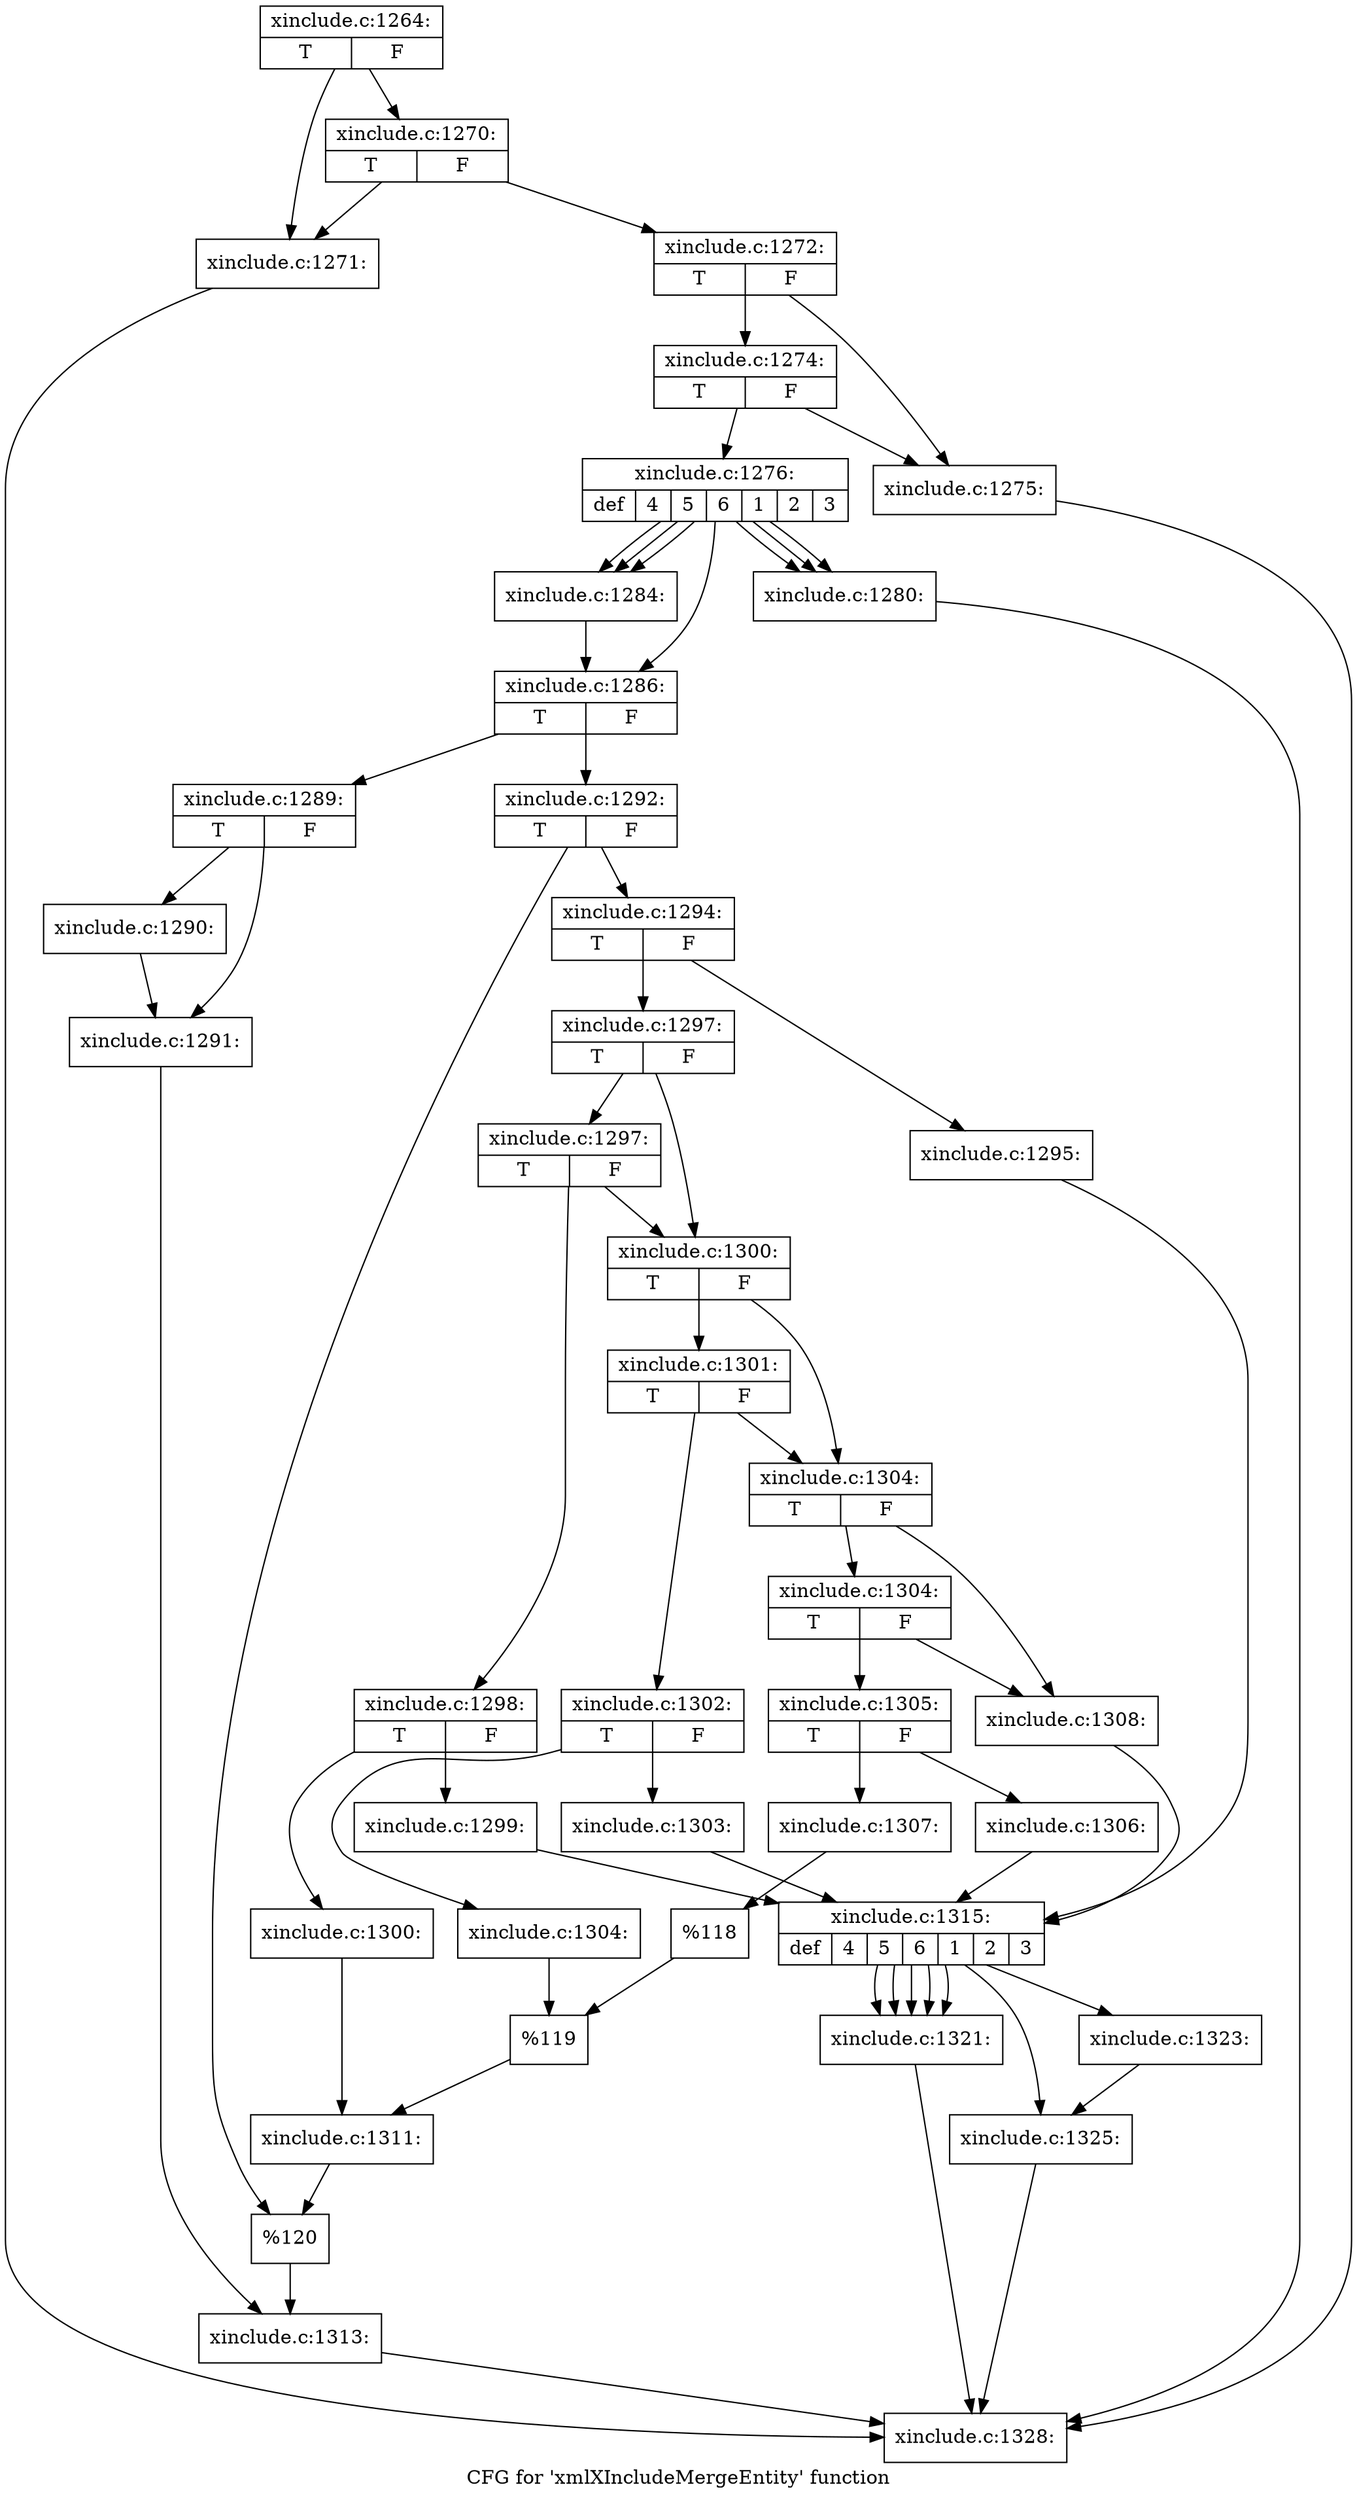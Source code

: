 digraph "CFG for 'xmlXIncludeMergeEntity' function" {
	label="CFG for 'xmlXIncludeMergeEntity' function";

	Node0x5567130 [shape=record,label="{xinclude.c:1264:|{<s0>T|<s1>F}}"];
	Node0x5567130 -> Node0x5570fc0;
	Node0x5567130 -> Node0x5571060;
	Node0x5571060 [shape=record,label="{xinclude.c:1270:|{<s0>T|<s1>F}}"];
	Node0x5571060 -> Node0x5570fc0;
	Node0x5571060 -> Node0x5571010;
	Node0x5570fc0 [shape=record,label="{xinclude.c:1271:}"];
	Node0x5570fc0 -> Node0x5567650;
	Node0x5571010 [shape=record,label="{xinclude.c:1272:|{<s0>T|<s1>F}}"];
	Node0x5571010 -> Node0x5571c10;
	Node0x5571010 -> Node0x5571cb0;
	Node0x5571cb0 [shape=record,label="{xinclude.c:1274:|{<s0>T|<s1>F}}"];
	Node0x5571cb0 -> Node0x5571c10;
	Node0x5571cb0 -> Node0x5571c60;
	Node0x5571c10 [shape=record,label="{xinclude.c:1275:}"];
	Node0x5571c10 -> Node0x5567650;
	Node0x5571c60 [shape=record,label="{xinclude.c:1276:|{<s0>def|<s1>4|<s2>5|<s3>6|<s4>1|<s5>2|<s6>3}}"];
	Node0x5571c60 -> Node0x5572250;
	Node0x5571c60 -> Node0x55727a0;
	Node0x5571c60 -> Node0x55727a0;
	Node0x5571c60 -> Node0x55727a0;
	Node0x5571c60 -> Node0x5572880;
	Node0x5571c60 -> Node0x5572880;
	Node0x5571c60 -> Node0x5572880;
	Node0x55727a0 [shape=record,label="{xinclude.c:1280:}"];
	Node0x55727a0 -> Node0x5567650;
	Node0x5572880 [shape=record,label="{xinclude.c:1284:}"];
	Node0x5572880 -> Node0x5572250;
	Node0x5572250 [shape=record,label="{xinclude.c:1286:|{<s0>T|<s1>F}}"];
	Node0x5572250 -> Node0x5572460;
	Node0x5572250 -> Node0x5573600;
	Node0x5572460 [shape=record,label="{xinclude.c:1289:|{<s0>T|<s1>F}}"];
	Node0x5572460 -> Node0x55740a0;
	Node0x5572460 -> Node0x55740f0;
	Node0x55740a0 [shape=record,label="{xinclude.c:1290:}"];
	Node0x55740a0 -> Node0x55740f0;
	Node0x55740f0 [shape=record,label="{xinclude.c:1291:}"];
	Node0x55740f0 -> Node0x5573650;
	Node0x5573600 [shape=record,label="{xinclude.c:1292:|{<s0>T|<s1>F}}"];
	Node0x5573600 -> Node0x5574ed0;
	Node0x5573600 -> Node0x5575390;
	Node0x5574ed0 [shape=record,label="{xinclude.c:1294:|{<s0>T|<s1>F}}"];
	Node0x5574ed0 -> Node0x55755b0;
	Node0x5574ed0 -> Node0x5575600;
	Node0x55755b0 [shape=record,label="{xinclude.c:1295:}"];
	Node0x55755b0 -> Node0x5575930;
	Node0x5575600 [shape=record,label="{xinclude.c:1297:|{<s0>T|<s1>F}}"];
	Node0x5575600 -> Node0x5573240;
	Node0x5575600 -> Node0x5574fd0;
	Node0x5573240 [shape=record,label="{xinclude.c:1297:|{<s0>T|<s1>F}}"];
	Node0x5573240 -> Node0x5572ee0;
	Node0x5573240 -> Node0x5574fd0;
	Node0x5572ee0 [shape=record,label="{xinclude.c:1298:|{<s0>T|<s1>F}}"];
	Node0x5572ee0 -> Node0x5576890;
	Node0x5572ee0 -> Node0x5576840;
	Node0x5576840 [shape=record,label="{xinclude.c:1299:}"];
	Node0x5576840 -> Node0x5575930;
	Node0x5576890 [shape=record,label="{xinclude.c:1300:}"];
	Node0x5576890 -> Node0x5574f80;
	Node0x5574fd0 [shape=record,label="{xinclude.c:1300:|{<s0>T|<s1>F}}"];
	Node0x5574fd0 -> Node0x5577120;
	Node0x5574fd0 -> Node0x55770d0;
	Node0x5577120 [shape=record,label="{xinclude.c:1301:|{<s0>T|<s1>F}}"];
	Node0x5577120 -> Node0x5577030;
	Node0x5577120 -> Node0x55770d0;
	Node0x5577030 [shape=record,label="{xinclude.c:1302:|{<s0>T|<s1>F}}"];
	Node0x5577030 -> Node0x55779c0;
	Node0x5577030 -> Node0x5577970;
	Node0x5577970 [shape=record,label="{xinclude.c:1303:}"];
	Node0x5577970 -> Node0x5575930;
	Node0x55779c0 [shape=record,label="{xinclude.c:1304:}"];
	Node0x55779c0 -> Node0x5577080;
	Node0x55770d0 [shape=record,label="{xinclude.c:1304:|{<s0>T|<s1>F}}"];
	Node0x55770d0 -> Node0x5578250;
	Node0x55770d0 -> Node0x5578200;
	Node0x5578250 [shape=record,label="{xinclude.c:1304:|{<s0>T|<s1>F}}"];
	Node0x5578250 -> Node0x5578160;
	Node0x5578250 -> Node0x5578200;
	Node0x5578160 [shape=record,label="{xinclude.c:1305:|{<s0>T|<s1>F}}"];
	Node0x5578160 -> Node0x5578af0;
	Node0x5578160 -> Node0x5578aa0;
	Node0x5578aa0 [shape=record,label="{xinclude.c:1306:}"];
	Node0x5578aa0 -> Node0x5575930;
	Node0x5578af0 [shape=record,label="{xinclude.c:1307:}"];
	Node0x5578af0 -> Node0x55781b0;
	Node0x5578200 [shape=record,label="{xinclude.c:1308:}"];
	Node0x5578200 -> Node0x5575930;
	Node0x55781b0 [shape=record,label="{%118}"];
	Node0x55781b0 -> Node0x5577080;
	Node0x5577080 [shape=record,label="{%119}"];
	Node0x5577080 -> Node0x5574f80;
	Node0x5574f80 [shape=record,label="{xinclude.c:1311:}"];
	Node0x5574f80 -> Node0x5575390;
	Node0x5575390 [shape=record,label="{%120}"];
	Node0x5575390 -> Node0x5573650;
	Node0x5573650 [shape=record,label="{xinclude.c:1313:}"];
	Node0x5573650 -> Node0x5567650;
	Node0x5575930 [shape=record,label="{xinclude.c:1315:|{<s0>def|<s1>4|<s2>5|<s3>6|<s4>1|<s5>2|<s6>3}}"];
	Node0x5575930 -> Node0x55797d0;
	Node0x5575930 -> Node0x5579d20;
	Node0x5575930 -> Node0x5579d20;
	Node0x5575930 -> Node0x5579d20;
	Node0x5575930 -> Node0x5579d20;
	Node0x5575930 -> Node0x5579d20;
	Node0x5575930 -> Node0x5579e00;
	Node0x5579d20 [shape=record,label="{xinclude.c:1321:}"];
	Node0x5579d20 -> Node0x5567650;
	Node0x5579e00 [shape=record,label="{xinclude.c:1323:}"];
	Node0x5579e00 -> Node0x55797d0;
	Node0x55797d0 [shape=record,label="{xinclude.c:1325:}"];
	Node0x55797d0 -> Node0x5567650;
	Node0x5567650 [shape=record,label="{xinclude.c:1328:}"];
}
